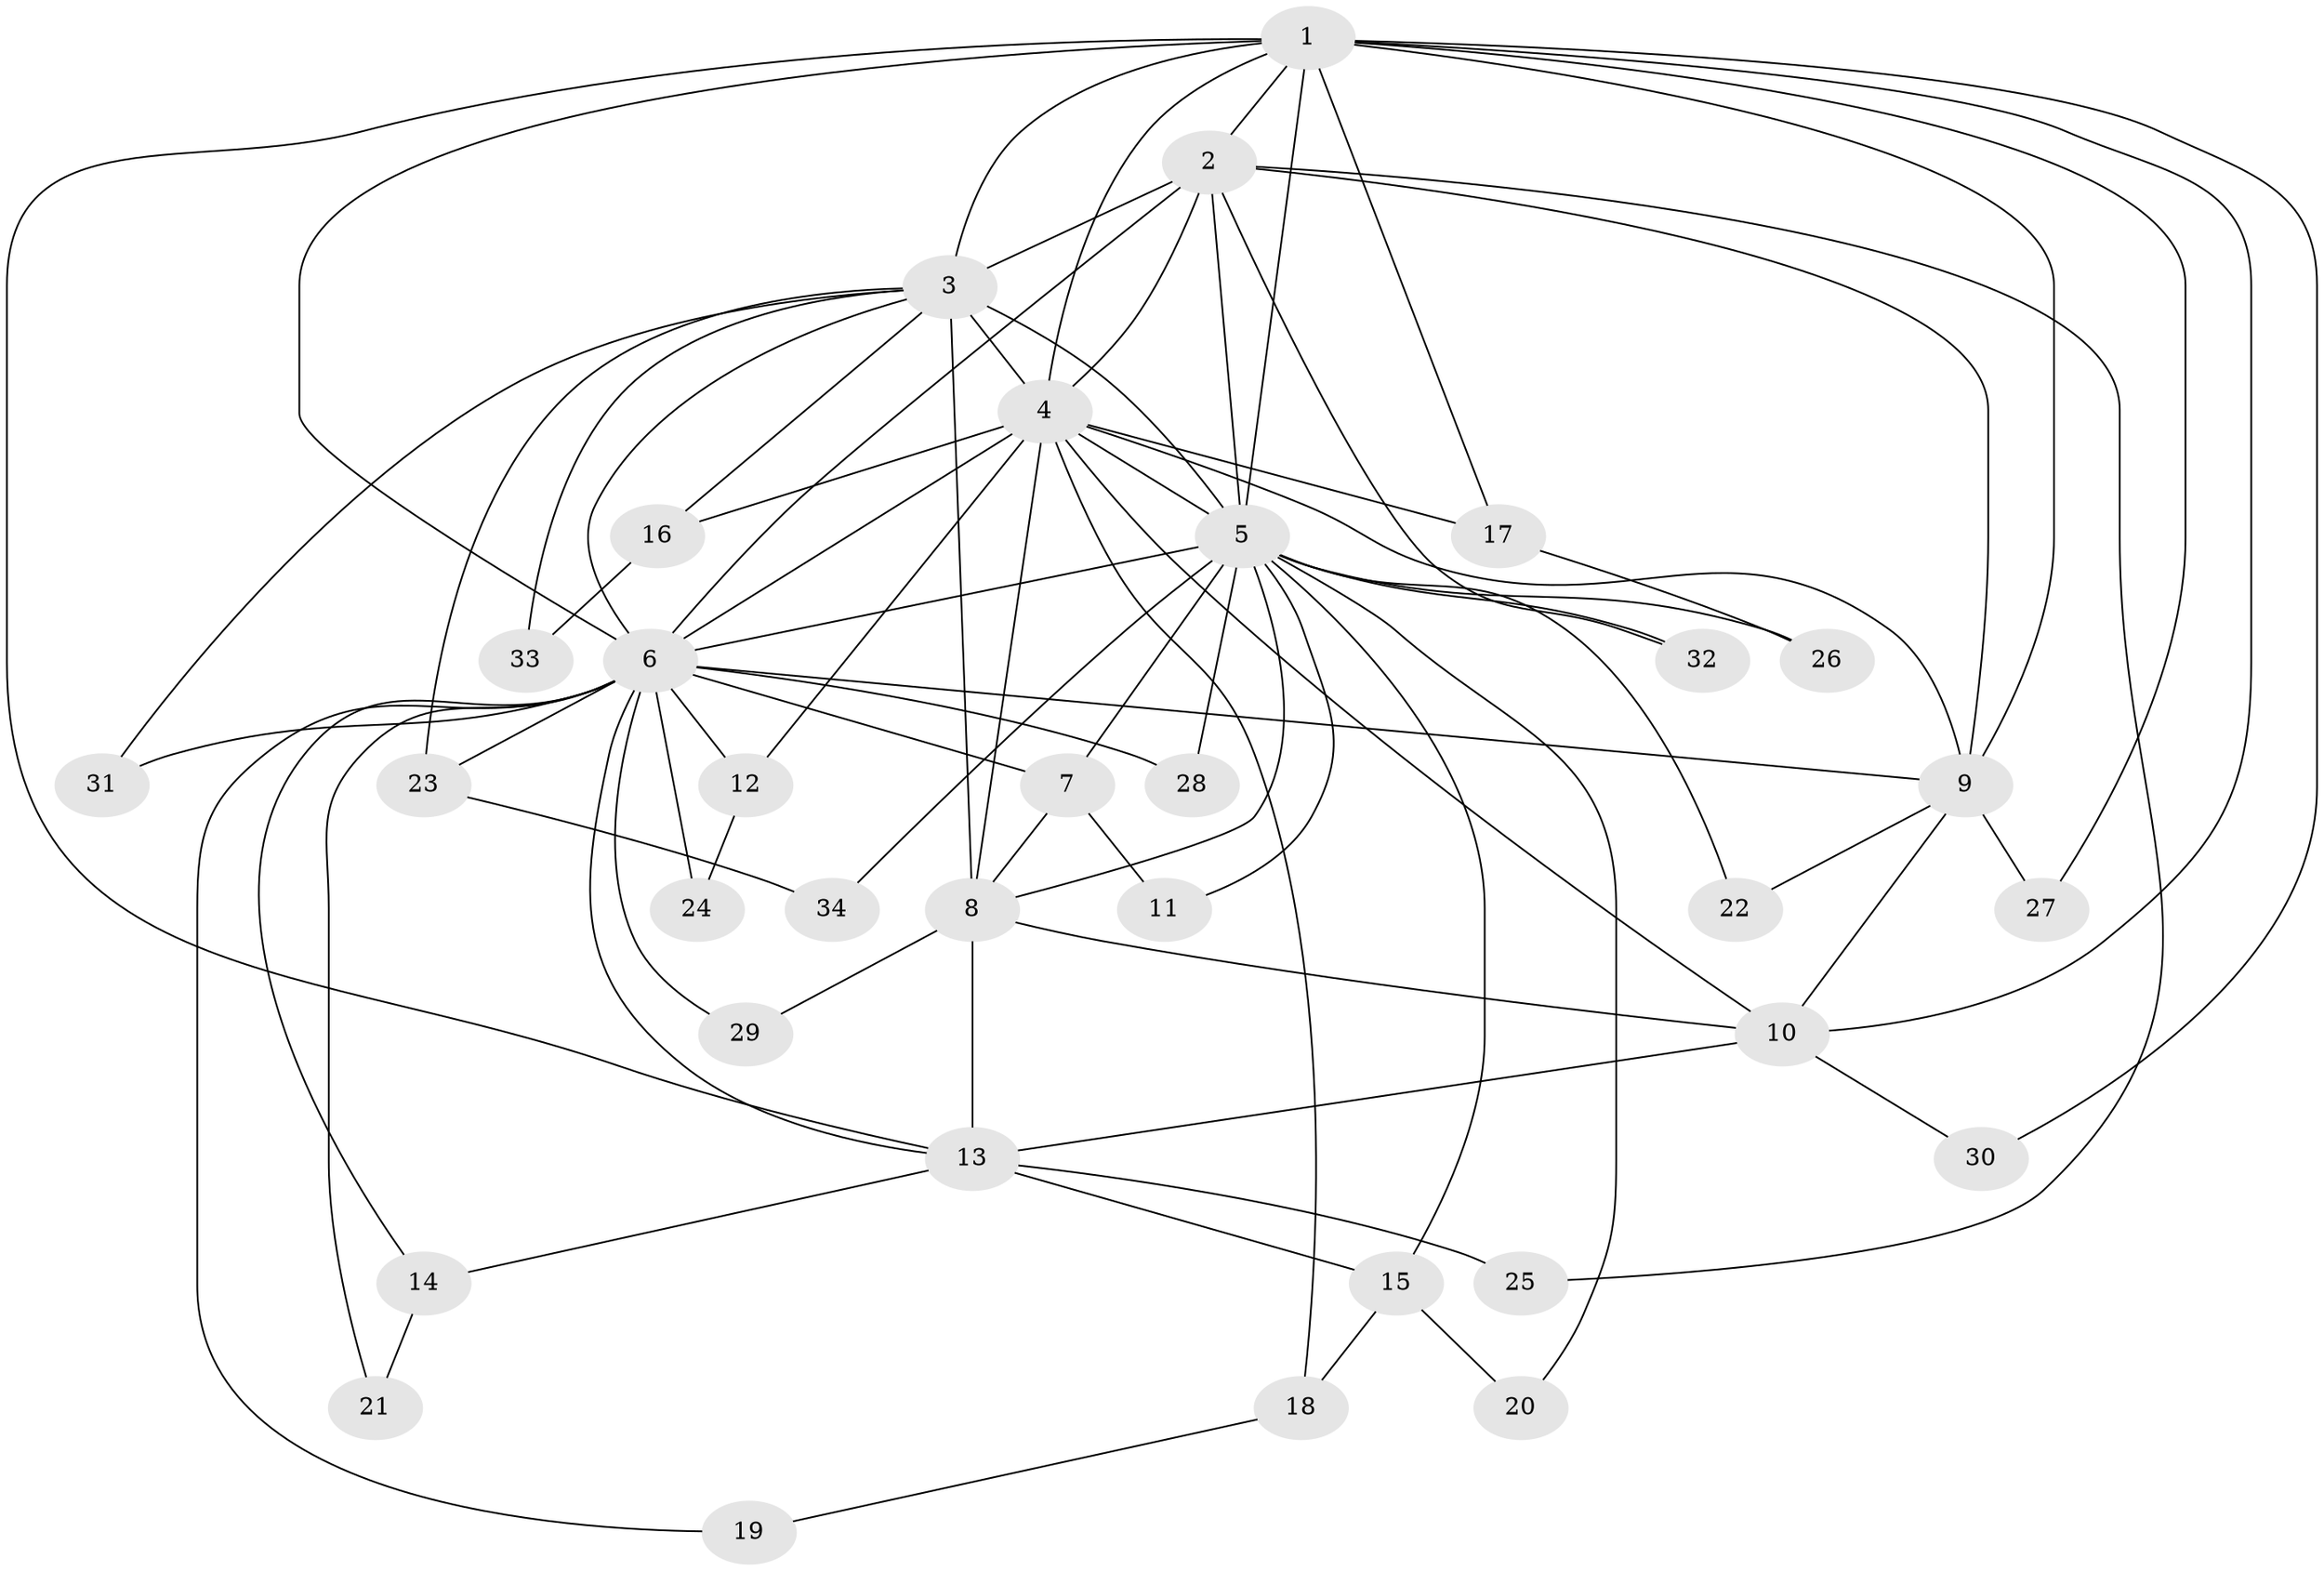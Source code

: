 // original degree distribution, {18: 0.017857142857142856, 12: 0.03571428571428571, 15: 0.05357142857142857, 16: 0.03571428571428571, 22: 0.017857142857142856, 10: 0.017857142857142856, 4: 0.07142857142857142, 2: 0.5535714285714286, 6: 0.03571428571428571, 5: 0.017857142857142856, 3: 0.125, 7: 0.017857142857142856}
// Generated by graph-tools (version 1.1) at 2025/49/03/04/25 22:49:21]
// undirected, 34 vertices, 79 edges
graph export_dot {
  node [color=gray90,style=filled];
  1;
  2;
  3;
  4;
  5;
  6;
  7;
  8;
  9;
  10;
  11;
  12;
  13;
  14;
  15;
  16;
  17;
  18;
  19;
  20;
  21;
  22;
  23;
  24;
  25;
  26;
  27;
  28;
  29;
  30;
  31;
  32;
  33;
  34;
  1 -- 2 [weight=2.0];
  1 -- 3 [weight=2.0];
  1 -- 4 [weight=2.0];
  1 -- 5 [weight=3.0];
  1 -- 6 [weight=2.0];
  1 -- 9 [weight=1.0];
  1 -- 10 [weight=2.0];
  1 -- 13 [weight=1.0];
  1 -- 17 [weight=1.0];
  1 -- 27 [weight=1.0];
  1 -- 30 [weight=1.0];
  2 -- 3 [weight=4.0];
  2 -- 4 [weight=4.0];
  2 -- 5 [weight=4.0];
  2 -- 6 [weight=2.0];
  2 -- 9 [weight=2.0];
  2 -- 25 [weight=1.0];
  2 -- 32 [weight=1.0];
  3 -- 4 [weight=4.0];
  3 -- 5 [weight=4.0];
  3 -- 6 [weight=2.0];
  3 -- 8 [weight=1.0];
  3 -- 16 [weight=1.0];
  3 -- 23 [weight=1.0];
  3 -- 31 [weight=1.0];
  3 -- 33 [weight=1.0];
  4 -- 5 [weight=4.0];
  4 -- 6 [weight=2.0];
  4 -- 8 [weight=4.0];
  4 -- 9 [weight=1.0];
  4 -- 10 [weight=2.0];
  4 -- 12 [weight=1.0];
  4 -- 16 [weight=1.0];
  4 -- 17 [weight=1.0];
  4 -- 18 [weight=1.0];
  5 -- 6 [weight=2.0];
  5 -- 7 [weight=1.0];
  5 -- 8 [weight=1.0];
  5 -- 11 [weight=1.0];
  5 -- 15 [weight=1.0];
  5 -- 20 [weight=1.0];
  5 -- 22 [weight=1.0];
  5 -- 26 [weight=1.0];
  5 -- 28 [weight=1.0];
  5 -- 32 [weight=1.0];
  5 -- 34 [weight=1.0];
  6 -- 7 [weight=1.0];
  6 -- 9 [weight=1.0];
  6 -- 12 [weight=1.0];
  6 -- 13 [weight=1.0];
  6 -- 14 [weight=1.0];
  6 -- 19 [weight=1.0];
  6 -- 21 [weight=1.0];
  6 -- 23 [weight=1.0];
  6 -- 24 [weight=1.0];
  6 -- 28 [weight=1.0];
  6 -- 29 [weight=1.0];
  6 -- 31 [weight=1.0];
  7 -- 8 [weight=1.0];
  7 -- 11 [weight=1.0];
  8 -- 10 [weight=1.0];
  8 -- 13 [weight=1.0];
  8 -- 29 [weight=1.0];
  9 -- 10 [weight=1.0];
  9 -- 22 [weight=1.0];
  9 -- 27 [weight=1.0];
  10 -- 13 [weight=1.0];
  10 -- 30 [weight=1.0];
  12 -- 24 [weight=1.0];
  13 -- 14 [weight=1.0];
  13 -- 15 [weight=1.0];
  13 -- 25 [weight=1.0];
  14 -- 21 [weight=1.0];
  15 -- 18 [weight=1.0];
  15 -- 20 [weight=1.0];
  16 -- 33 [weight=1.0];
  17 -- 26 [weight=1.0];
  18 -- 19 [weight=1.0];
  23 -- 34 [weight=1.0];
}
